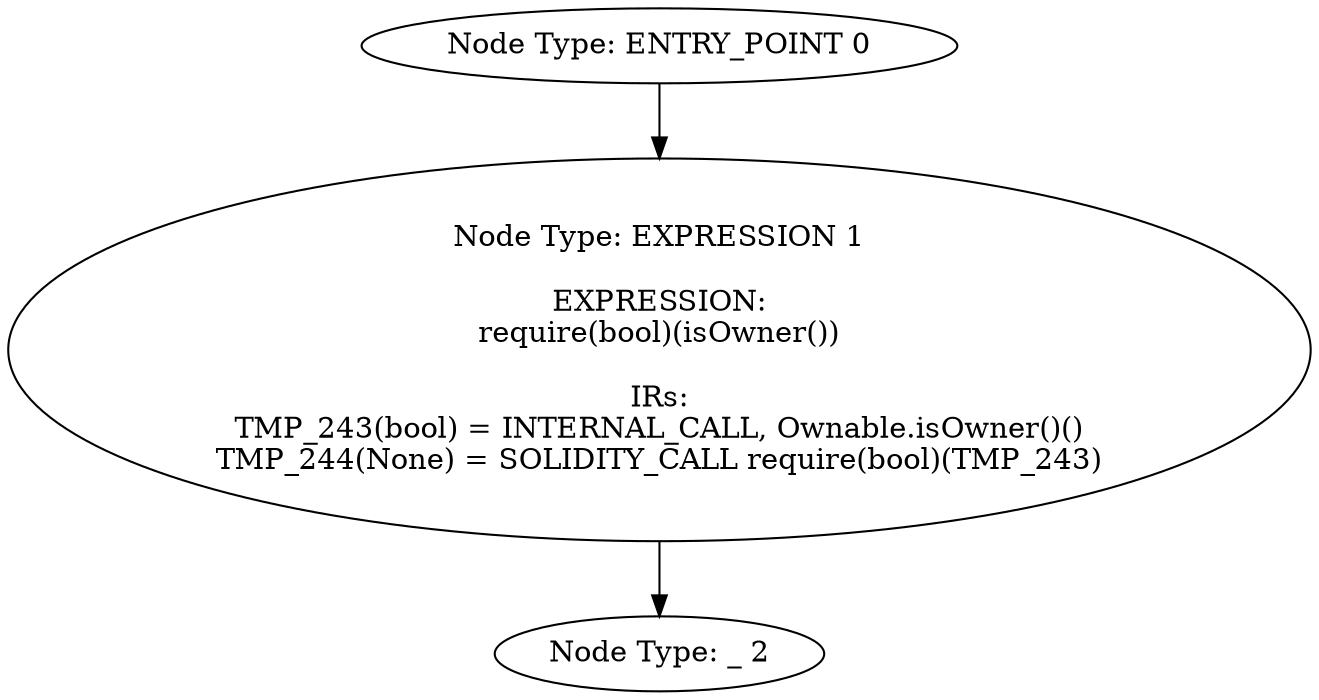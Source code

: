 digraph{
0[label="Node Type: ENTRY_POINT 0
"];
0->1;
1[label="Node Type: EXPRESSION 1

EXPRESSION:
require(bool)(isOwner())

IRs:
TMP_243(bool) = INTERNAL_CALL, Ownable.isOwner()()
TMP_244(None) = SOLIDITY_CALL require(bool)(TMP_243)"];
1->2;
2[label="Node Type: _ 2
"];
}

